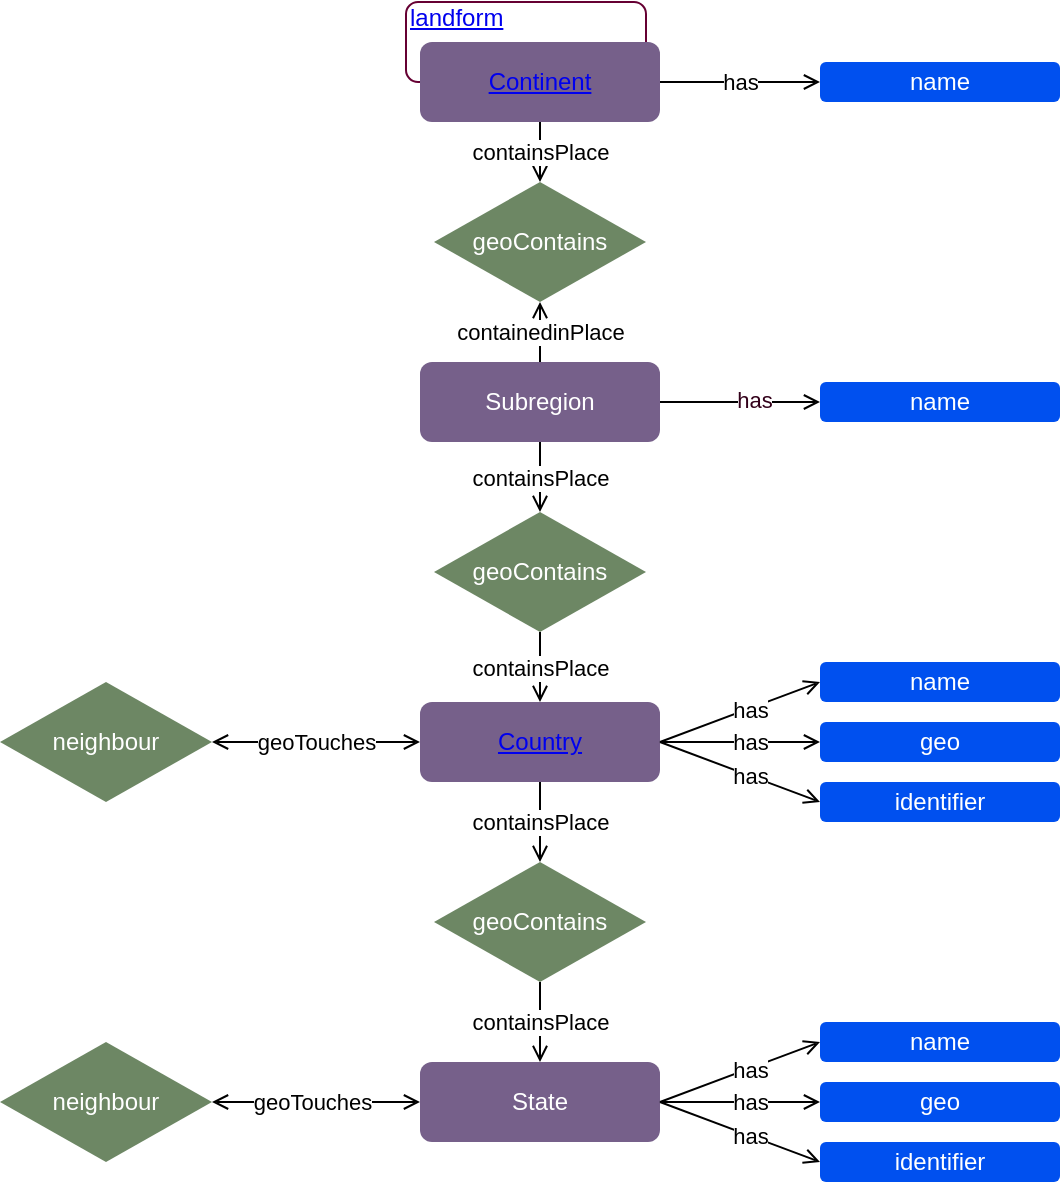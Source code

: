<mxfile version="13.6.5" type="github">
  <diagram id="C5RBs43oDa-KdzZeNtuy" name="Page-1">
    <mxGraphModel dx="838" dy="639" grid="1" gridSize="10" guides="1" tooltips="1" connect="1" arrows="1" fold="1" page="1" pageScale="1" pageWidth="827" pageHeight="1169" math="0" shadow="0">
      <root>
        <mxCell id="WIyWlLk6GJQsqaUBKTNV-0" />
        <mxCell id="WIyWlLk6GJQsqaUBKTNV-1" parent="WIyWlLk6GJQsqaUBKTNV-0" />
        <object label="&lt;a href=&quot;https://schema.org/Landform&quot;&gt;landform&lt;/a&gt;" graknType="abstract_entity" id="9QVk3u8Kt-TEKJko5CJN-60">
          <mxCell style="rounded=1;whiteSpace=wrap;html=1;fontSize=12;glass=0;strokeWidth=1;shadow=0;fillColor=none;strokeColor=#660033;align=left;verticalAlign=top;labelPosition=center;verticalLabelPosition=middle;fontColor=#33001A;horizontal=1;textDirection=ltr;spacingBottom=0;spacingTop=-6;" vertex="1" parent="WIyWlLk6GJQsqaUBKTNV-1">
            <mxGeometry x="313" y="20" width="120" height="40" as="geometry" />
          </mxCell>
        </object>
        <mxCell id="WIyWlLk6GJQsqaUBKTNV-3" value="Subregion" style="rounded=1;whiteSpace=wrap;html=1;fontSize=12;glass=0;strokeWidth=1;shadow=0;fillColor=#76608a;fontColor=#ffffff;strokeColor=none;" parent="WIyWlLk6GJQsqaUBKTNV-1" vertex="1">
          <mxGeometry x="320" y="200" width="120" height="40" as="geometry" />
        </mxCell>
        <mxCell id="9QVk3u8Kt-TEKJko5CJN-1" value="containsPlace" style="endArrow=none;html=1;entryX=0.5;entryY=1;entryDx=0;entryDy=0;exitX=0.5;exitY=0;exitDx=0;exitDy=0;rounded=0;startArrow=open;startFill=0;" edge="1" parent="WIyWlLk6GJQsqaUBKTNV-1" source="9QVk3u8Kt-TEKJko5CJN-56" target="WIyWlLk6GJQsqaUBKTNV-3">
          <mxGeometry width="50" height="50" relative="1" as="geometry">
            <mxPoint x="380" y="300" as="sourcePoint" />
            <mxPoint x="370" y="250" as="targetPoint" />
          </mxGeometry>
        </mxCell>
        <mxCell id="9QVk3u8Kt-TEKJko5CJN-7" value="containsPlace" style="edgeStyle=orthogonalEdgeStyle;rounded=0;orthogonalLoop=1;jettySize=auto;html=1;startArrow=none;startFill=0;endArrow=open;endFill=0;" edge="1" parent="WIyWlLk6GJQsqaUBKTNV-1" source="9QVk3u8Kt-TEKJko5CJN-2" target="9QVk3u8Kt-TEKJko5CJN-58">
          <mxGeometry relative="1" as="geometry" />
        </mxCell>
        <mxCell id="9QVk3u8Kt-TEKJko5CJN-2" value="&lt;a href=&quot;https://schema.org/Country&quot;&gt;Country&lt;/a&gt;" style="rounded=1;whiteSpace=wrap;html=1;fontSize=12;glass=0;strokeWidth=1;shadow=0;fillColor=#76608a;fontColor=#ffffff;strokeColor=none;" vertex="1" parent="WIyWlLk6GJQsqaUBKTNV-1">
          <mxGeometry x="320" y="370" width="120" height="40" as="geometry" />
        </mxCell>
        <mxCell id="9QVk3u8Kt-TEKJko5CJN-6" value="State" style="rounded=1;whiteSpace=wrap;html=1;fontSize=12;glass=0;strokeWidth=1;shadow=0;fillColor=#76608a;fontColor=#ffffff;strokeColor=none;" vertex="1" parent="WIyWlLk6GJQsqaUBKTNV-1">
          <mxGeometry x="320" y="550" width="120" height="40" as="geometry" />
        </mxCell>
        <mxCell id="9QVk3u8Kt-TEKJko5CJN-8" value="neighbour" style="rhombus;whiteSpace=wrap;html=1;fillColor=#6d8764;fontColor=#ffffff;strokeColor=none;" vertex="1" parent="WIyWlLk6GJQsqaUBKTNV-1">
          <mxGeometry x="110" y="360" width="106" height="60" as="geometry" />
        </mxCell>
        <mxCell id="9QVk3u8Kt-TEKJko5CJN-11" value="geoTouches" style="endArrow=open;html=1;entryX=1;entryY=0.5;entryDx=0;entryDy=0;rounded=0;startArrow=open;startFill=0;endFill=0;exitX=0;exitY=0.5;exitDx=0;exitDy=0;" edge="1" parent="WIyWlLk6GJQsqaUBKTNV-1" source="9QVk3u8Kt-TEKJko5CJN-2" target="9QVk3u8Kt-TEKJko5CJN-8">
          <mxGeometry width="50" height="50" relative="1" as="geometry">
            <mxPoint x="320" y="390" as="sourcePoint" />
            <mxPoint x="420" y="420" as="targetPoint" />
            <Array as="points" />
          </mxGeometry>
        </mxCell>
        <mxCell id="9QVk3u8Kt-TEKJko5CJN-14" value="name" style="rounded=1;whiteSpace=wrap;html=1;fontSize=12;glass=0;strokeWidth=1;shadow=0;fillColor=#0050ef;fontColor=#ffffff;strokeColor=none;" vertex="1" parent="WIyWlLk6GJQsqaUBKTNV-1">
          <mxGeometry x="520" y="210" width="120" height="20" as="geometry" />
        </mxCell>
        <mxCell id="9QVk3u8Kt-TEKJko5CJN-18" value="" style="endArrow=open;html=1;endFill=0;exitX=1;exitY=0.5;exitDx=0;exitDy=0;entryX=0;entryY=0.5;entryDx=0;entryDy=0;" edge="1" parent="WIyWlLk6GJQsqaUBKTNV-1" source="WIyWlLk6GJQsqaUBKTNV-3" target="9QVk3u8Kt-TEKJko5CJN-14">
          <mxGeometry width="50" height="50" relative="1" as="geometry">
            <mxPoint x="460" y="200" as="sourcePoint" />
            <mxPoint x="520" y="240" as="targetPoint" />
          </mxGeometry>
        </mxCell>
        <mxCell id="9QVk3u8Kt-TEKJko5CJN-61" value="has" style="edgeLabel;html=1;align=center;verticalAlign=middle;resizable=0;points=[];fontColor=#33001A;" vertex="1" connectable="0" parent="9QVk3u8Kt-TEKJko5CJN-18">
          <mxGeometry x="0.181" y="1" relative="1" as="geometry">
            <mxPoint as="offset" />
          </mxGeometry>
        </mxCell>
        <mxCell id="9QVk3u8Kt-TEKJko5CJN-25" value="neighbour" style="rhombus;whiteSpace=wrap;html=1;fillColor=#6d8764;fontColor=#ffffff;strokeColor=none;" vertex="1" parent="WIyWlLk6GJQsqaUBKTNV-1">
          <mxGeometry x="110" y="540" width="106" height="60" as="geometry" />
        </mxCell>
        <mxCell id="9QVk3u8Kt-TEKJko5CJN-26" value="" style="endArrow=open;html=1;entryX=1;entryY=0.5;entryDx=0;entryDy=0;rounded=0;startArrow=open;startFill=0;endFill=0;exitX=0;exitY=0.5;exitDx=0;exitDy=0;" edge="1" parent="WIyWlLk6GJQsqaUBKTNV-1" target="9QVk3u8Kt-TEKJko5CJN-25" source="9QVk3u8Kt-TEKJko5CJN-6">
          <mxGeometry width="50" height="50" relative="1" as="geometry">
            <mxPoint x="320" y="570" as="sourcePoint" />
            <mxPoint x="420" y="600" as="targetPoint" />
            <Array as="points" />
          </mxGeometry>
        </mxCell>
        <mxCell id="9QVk3u8Kt-TEKJko5CJN-27" value="geoTouches" style="edgeLabel;html=1;align=center;verticalAlign=middle;resizable=0;points=[];" vertex="1" connectable="0" parent="9QVk3u8Kt-TEKJko5CJN-26">
          <mxGeometry x="-0.242" y="1" relative="1" as="geometry">
            <mxPoint x="-14.29" y="-1" as="offset" />
          </mxGeometry>
        </mxCell>
        <mxCell id="9QVk3u8Kt-TEKJko5CJN-28" value="name" style="rounded=1;whiteSpace=wrap;html=1;fontSize=12;glass=0;strokeWidth=1;shadow=0;fillColor=#0050ef;fontColor=#ffffff;strokeColor=none;" vertex="1" parent="WIyWlLk6GJQsqaUBKTNV-1">
          <mxGeometry x="520" y="350" width="120" height="20" as="geometry" />
        </mxCell>
        <mxCell id="9QVk3u8Kt-TEKJko5CJN-29" value="geo" style="rounded=1;whiteSpace=wrap;html=1;fontSize=12;glass=0;strokeWidth=1;shadow=0;fillColor=#0050ef;fontColor=#ffffff;strokeColor=none;" vertex="1" parent="WIyWlLk6GJQsqaUBKTNV-1">
          <mxGeometry x="520" y="380" width="120" height="20" as="geometry" />
        </mxCell>
        <mxCell id="9QVk3u8Kt-TEKJko5CJN-30" value="identifier" style="rounded=1;whiteSpace=wrap;html=1;fontSize=12;glass=0;strokeWidth=1;shadow=0;fillColor=#0050ef;fontColor=#ffffff;strokeColor=none;" vertex="1" parent="WIyWlLk6GJQsqaUBKTNV-1">
          <mxGeometry x="520" y="410" width="120" height="20" as="geometry" />
        </mxCell>
        <mxCell id="9QVk3u8Kt-TEKJko5CJN-31" value="" style="endArrow=open;html=1;exitX=1;exitY=0.5;exitDx=0;exitDy=0;endFill=0;" edge="1" parent="WIyWlLk6GJQsqaUBKTNV-1" source="9QVk3u8Kt-TEKJko5CJN-2">
          <mxGeometry width="50" height="50" relative="1" as="geometry">
            <mxPoint x="450" y="300" as="sourcePoint" />
            <mxPoint x="520" y="360" as="targetPoint" />
          </mxGeometry>
        </mxCell>
        <mxCell id="9QVk3u8Kt-TEKJko5CJN-32" value="has" style="edgeLabel;html=1;align=center;verticalAlign=middle;resizable=0;points=[];" vertex="1" connectable="0" parent="9QVk3u8Kt-TEKJko5CJN-31">
          <mxGeometry x="0.113" relative="1" as="geometry">
            <mxPoint as="offset" />
          </mxGeometry>
        </mxCell>
        <mxCell id="9QVk3u8Kt-TEKJko5CJN-33" value="" style="endArrow=open;html=1;exitX=1;exitY=0.5;exitDx=0;exitDy=0;entryX=0;entryY=0.5;entryDx=0;entryDy=0;endFill=0;" edge="1" parent="WIyWlLk6GJQsqaUBKTNV-1" source="9QVk3u8Kt-TEKJko5CJN-2" target="9QVk3u8Kt-TEKJko5CJN-29">
          <mxGeometry width="50" height="50" relative="1" as="geometry">
            <mxPoint x="450" y="400" as="sourcePoint" />
            <mxPoint x="530" y="370" as="targetPoint" />
          </mxGeometry>
        </mxCell>
        <mxCell id="9QVk3u8Kt-TEKJko5CJN-34" value="has" style="edgeLabel;html=1;align=center;verticalAlign=middle;resizable=0;points=[];" vertex="1" connectable="0" parent="9QVk3u8Kt-TEKJko5CJN-33">
          <mxGeometry x="0.113" relative="1" as="geometry">
            <mxPoint as="offset" />
          </mxGeometry>
        </mxCell>
        <mxCell id="9QVk3u8Kt-TEKJko5CJN-35" value="" style="endArrow=open;html=1;entryX=0;entryY=0.5;entryDx=0;entryDy=0;endFill=0;" edge="1" parent="WIyWlLk6GJQsqaUBKTNV-1" target="9QVk3u8Kt-TEKJko5CJN-30">
          <mxGeometry width="50" height="50" relative="1" as="geometry">
            <mxPoint x="440" y="390" as="sourcePoint" />
            <mxPoint x="530" y="400" as="targetPoint" />
          </mxGeometry>
        </mxCell>
        <mxCell id="9QVk3u8Kt-TEKJko5CJN-36" value="has" style="edgeLabel;html=1;align=center;verticalAlign=middle;resizable=0;points=[];" vertex="1" connectable="0" parent="9QVk3u8Kt-TEKJko5CJN-35">
          <mxGeometry x="0.113" relative="1" as="geometry">
            <mxPoint as="offset" />
          </mxGeometry>
        </mxCell>
        <object label="&lt;a href=&quot;schema.org/Continent&quot;&gt;Continent&lt;/a&gt;" graknType="entity" id="9QVk3u8Kt-TEKJko5CJN-37">
          <mxCell style="rounded=1;whiteSpace=wrap;html=1;fontSize=12;glass=0;strokeWidth=1;shadow=0;fillColor=#76608a;fontColor=#ffffff;strokeColor=none;" vertex="1" parent="WIyWlLk6GJQsqaUBKTNV-1">
            <mxGeometry x="320" y="40" width="120" height="40" as="geometry" />
          </mxCell>
        </object>
        <object label="name" graknType="attribute" id="9QVk3u8Kt-TEKJko5CJN-38">
          <mxCell style="rounded=1;whiteSpace=wrap;html=1;fontSize=12;glass=0;strokeWidth=1;shadow=0;fillColor=#0050ef;fontColor=#ffffff;strokeColor=none;" vertex="1" parent="WIyWlLk6GJQsqaUBKTNV-1">
            <mxGeometry x="520" y="50" width="120" height="20" as="geometry" />
          </mxCell>
        </object>
        <object label="has" graknType="relation" id="9QVk3u8Kt-TEKJko5CJN-40">
          <mxCell style="endArrow=open;html=1;exitX=1;exitY=0.5;exitDx=0;exitDy=0;endFill=0;entryX=0;entryY=0.5;entryDx=0;entryDy=0;" edge="1" parent="WIyWlLk6GJQsqaUBKTNV-1" source="9QVk3u8Kt-TEKJko5CJN-37" target="9QVk3u8Kt-TEKJko5CJN-38">
            <mxGeometry width="50" height="50" relative="1" as="geometry">
              <mxPoint x="290" y="290" as="sourcePoint" />
              <mxPoint x="520" y="80" as="targetPoint" />
            </mxGeometry>
          </mxCell>
        </object>
        <object label="containsPlace" graknType="relation" id="9QVk3u8Kt-TEKJko5CJN-44">
          <mxCell style="endArrow=none;html=1;entryX=0.5;entryY=1;entryDx=0;entryDy=0;exitX=0.5;exitY=0;exitDx=0;exitDy=0;rounded=0;startArrow=open;startFill=0;" edge="1" parent="WIyWlLk6GJQsqaUBKTNV-1" source="9QVk3u8Kt-TEKJko5CJN-54" target="9QVk3u8Kt-TEKJko5CJN-37">
            <mxGeometry width="50" height="50" relative="1" as="geometry">
              <mxPoint x="390" y="325" as="sourcePoint" />
              <mxPoint x="390" y="265" as="targetPoint" />
            </mxGeometry>
          </mxCell>
        </object>
        <mxCell id="9QVk3u8Kt-TEKJko5CJN-45" value="name" style="rounded=1;whiteSpace=wrap;html=1;fontSize=12;glass=0;strokeWidth=1;shadow=0;fillColor=#0050ef;fontColor=#ffffff;strokeColor=none;" vertex="1" parent="WIyWlLk6GJQsqaUBKTNV-1">
          <mxGeometry x="520" y="530" width="120" height="20" as="geometry" />
        </mxCell>
        <mxCell id="9QVk3u8Kt-TEKJko5CJN-46" value="geo" style="rounded=1;whiteSpace=wrap;html=1;fontSize=12;glass=0;strokeWidth=1;shadow=0;fillColor=#0050ef;fontColor=#ffffff;strokeColor=none;" vertex="1" parent="WIyWlLk6GJQsqaUBKTNV-1">
          <mxGeometry x="520" y="560" width="120" height="20" as="geometry" />
        </mxCell>
        <mxCell id="9QVk3u8Kt-TEKJko5CJN-47" value="identifier" style="rounded=1;whiteSpace=wrap;html=1;fontSize=12;glass=0;strokeWidth=1;shadow=0;fillColor=#0050ef;fontColor=#ffffff;strokeColor=none;" vertex="1" parent="WIyWlLk6GJQsqaUBKTNV-1">
          <mxGeometry x="520" y="590" width="120" height="20" as="geometry" />
        </mxCell>
        <mxCell id="9QVk3u8Kt-TEKJko5CJN-48" value="" style="endArrow=open;html=1;exitX=1;exitY=0.5;exitDx=0;exitDy=0;entryX=0;entryY=0.5;entryDx=0;entryDy=0;endFill=0;" edge="1" parent="WIyWlLk6GJQsqaUBKTNV-1" target="9QVk3u8Kt-TEKJko5CJN-45">
          <mxGeometry width="50" height="50" relative="1" as="geometry">
            <mxPoint x="440" y="570" as="sourcePoint" />
            <mxPoint x="530" y="495" as="targetPoint" />
          </mxGeometry>
        </mxCell>
        <mxCell id="9QVk3u8Kt-TEKJko5CJN-49" value="has" style="edgeLabel;html=1;align=center;verticalAlign=middle;resizable=0;points=[];" vertex="1" connectable="0" parent="9QVk3u8Kt-TEKJko5CJN-48">
          <mxGeometry x="0.113" relative="1" as="geometry">
            <mxPoint as="offset" />
          </mxGeometry>
        </mxCell>
        <mxCell id="9QVk3u8Kt-TEKJko5CJN-50" value="" style="endArrow=open;html=1;exitX=1;exitY=0.5;exitDx=0;exitDy=0;entryX=0;entryY=0.5;entryDx=0;entryDy=0;endFill=0;" edge="1" parent="WIyWlLk6GJQsqaUBKTNV-1" target="9QVk3u8Kt-TEKJko5CJN-46">
          <mxGeometry width="50" height="50" relative="1" as="geometry">
            <mxPoint x="440" y="570" as="sourcePoint" />
            <mxPoint x="530" y="550" as="targetPoint" />
          </mxGeometry>
        </mxCell>
        <mxCell id="9QVk3u8Kt-TEKJko5CJN-51" value="has" style="edgeLabel;html=1;align=center;verticalAlign=middle;resizable=0;points=[];" vertex="1" connectable="0" parent="9QVk3u8Kt-TEKJko5CJN-50">
          <mxGeometry x="0.113" relative="1" as="geometry">
            <mxPoint as="offset" />
          </mxGeometry>
        </mxCell>
        <mxCell id="9QVk3u8Kt-TEKJko5CJN-52" value="" style="endArrow=open;html=1;entryX=0;entryY=0.5;entryDx=0;entryDy=0;endFill=0;" edge="1" parent="WIyWlLk6GJQsqaUBKTNV-1" target="9QVk3u8Kt-TEKJko5CJN-47">
          <mxGeometry width="50" height="50" relative="1" as="geometry">
            <mxPoint x="440" y="570" as="sourcePoint" />
            <mxPoint x="530" y="580" as="targetPoint" />
          </mxGeometry>
        </mxCell>
        <mxCell id="9QVk3u8Kt-TEKJko5CJN-53" value="has" style="edgeLabel;html=1;align=center;verticalAlign=middle;resizable=0;points=[];" vertex="1" connectable="0" parent="9QVk3u8Kt-TEKJko5CJN-52">
          <mxGeometry x="0.113" relative="1" as="geometry">
            <mxPoint as="offset" />
          </mxGeometry>
        </mxCell>
        <object label="geoContains" graknType="relation" id="9QVk3u8Kt-TEKJko5CJN-54">
          <mxCell style="rhombus;whiteSpace=wrap;html=1;fillColor=#6d8764;fontColor=#ffffff;strokeColor=none;" vertex="1" parent="WIyWlLk6GJQsqaUBKTNV-1">
            <mxGeometry x="327" y="110" width="106" height="60" as="geometry" />
          </mxCell>
        </object>
        <mxCell id="9QVk3u8Kt-TEKJko5CJN-55" value="containedinPlace" style="endArrow=open;html=1;entryX=0.5;entryY=1;entryDx=0;entryDy=0;rounded=0;startArrow=none;startFill=0;exitX=0.5;exitY=0;exitDx=0;exitDy=0;endFill=0;" edge="1" parent="WIyWlLk6GJQsqaUBKTNV-1" source="WIyWlLk6GJQsqaUBKTNV-3" target="9QVk3u8Kt-TEKJko5CJN-54">
          <mxGeometry width="50" height="50" relative="1" as="geometry">
            <mxPoint x="380" y="200" as="sourcePoint" />
            <mxPoint x="380" y="80" as="targetPoint" />
          </mxGeometry>
        </mxCell>
        <mxCell id="9QVk3u8Kt-TEKJko5CJN-56" value="geoContains" style="rhombus;whiteSpace=wrap;html=1;fillColor=#6d8764;fontColor=#ffffff;strokeColor=none;" vertex="1" parent="WIyWlLk6GJQsqaUBKTNV-1">
          <mxGeometry x="327" y="275" width="106" height="60" as="geometry" />
        </mxCell>
        <mxCell id="9QVk3u8Kt-TEKJko5CJN-57" value="containsPlace" style="endArrow=none;html=1;rounded=0;startArrow=open;startFill=0;exitX=0.5;exitY=0;exitDx=0;exitDy=0;entryX=0.5;entryY=1;entryDx=0;entryDy=0;" edge="1" parent="WIyWlLk6GJQsqaUBKTNV-1" source="9QVk3u8Kt-TEKJko5CJN-2" target="9QVk3u8Kt-TEKJko5CJN-56">
          <mxGeometry width="50" height="50" relative="1" as="geometry">
            <mxPoint x="390" y="285" as="sourcePoint" />
            <mxPoint x="390" y="250" as="targetPoint" />
          </mxGeometry>
        </mxCell>
        <mxCell id="9QVk3u8Kt-TEKJko5CJN-58" value="geoContains" style="rhombus;whiteSpace=wrap;html=1;fillColor=#6d8764;fontColor=#ffffff;strokeColor=none;" vertex="1" parent="WIyWlLk6GJQsqaUBKTNV-1">
          <mxGeometry x="327" y="450" width="106" height="60" as="geometry" />
        </mxCell>
        <mxCell id="9QVk3u8Kt-TEKJko5CJN-59" value="containsPlace" style="edgeStyle=orthogonalEdgeStyle;rounded=0;orthogonalLoop=1;jettySize=auto;html=1;startArrow=none;startFill=0;endArrow=open;endFill=0;entryX=0.5;entryY=0;entryDx=0;entryDy=0;exitX=0.5;exitY=1;exitDx=0;exitDy=0;" edge="1" parent="WIyWlLk6GJQsqaUBKTNV-1" source="9QVk3u8Kt-TEKJko5CJN-58" target="9QVk3u8Kt-TEKJko5CJN-6">
          <mxGeometry relative="1" as="geometry">
            <mxPoint x="390" y="420" as="sourcePoint" />
            <mxPoint x="390" y="460" as="targetPoint" />
          </mxGeometry>
        </mxCell>
      </root>
    </mxGraphModel>
  </diagram>
</mxfile>

